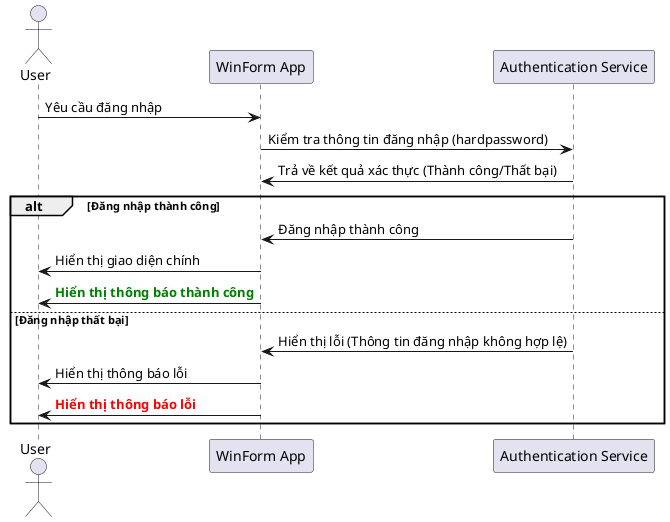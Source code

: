 @startuml
actor User
participant "WinForm App" as App
participant "Authentication Service" as AuthService

User -> App: Yêu cầu đăng nhập
App -> AuthService: Kiểm tra thông tin đăng nhập (hardpassword)
AuthService -> App: Trả về kết quả xác thực (Thành công/Thất bại)
alt Đăng nhập thành công
    AuthService -> App: Đăng nhập thành công
    App -> User: Hiển thị giao diện chính
    App -> User: <font color=green><b>Hiển thị thông báo thành công</b></font>
else Đăng nhập thất bại
    AuthService -> App: Hiển thị lỗi (Thông tin đăng nhập không hợp lệ)
    App -> User: Hiển thị thông báo lỗi
    App -> User: <font color=red><b>Hiển thị thông báo lỗi</b></font>
end
@enduml
